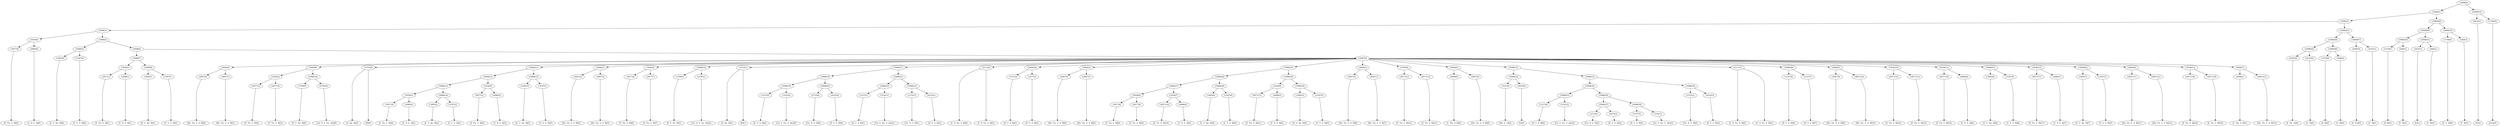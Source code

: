 digraph sample{
"L4977(0)"->"[E  Fis  G  B](0)"
"L4966(0)"->"[C  D  E  A](0)"
"L5036(0)"->"L4977(0)"
"L5036(0)"->"L4966(0)"
"L3495(0)"->"[E  G  Ais  B](0)"
"L3187(0)"->"[C  E  G  B](0)"
"L5068(5)"->"L3495(0)"
"L5068(5)"->"L3187(0)"
"L4977(1)"->"[E  Fis  G  B](1)"
"L4966(1)"->"[C  D  E  A](1)"
"L5036(1)"->"L4977(1)"
"L5036(1)"->"L4966(1)"
"L3495(1)"->"[E  G  Ais  B](1)"
"L3187(1)"->"[C  E  G  B](1)"
"L5068(8)"->"L3495(1)"
"L5068(8)"->"L3187(1)"
"L5068(7)"->"L5036(1)"
"L5068(7)"->"L5068(8)"
"L4907(0)"->"[Dis  Fis  G  A  B](0)"
"L4907(1)"->"[Dis  Fis  G  A  B](1)"
"L4944(0)"->"L4907(0)"
"L4944(0)"->"L4907(1)"
"L4977(2)"->"[E  Fis  G  B](2)"
"L4977(3)"->"[E  Fis  G  B](3)"
"L5036(2)"->"L4977(2)"
"L5036(2)"->"L4977(3)"
"L3709(0)"->"[D  E  Fis  B](0)"
"L4795(0)"->"[Cis  D  E  Fis  Ais](0)"
"L5068(10)"->"L3709(0)"
"L5068(10)"->"L4795(0)"
"L5068(9)"->"L5036(2)"
"L5068(9)"->"L5068(10)"
"L3723(0)"->"[D  Ais  B](0)"
"L3723(0)"->"[B](0)"
"L4977(4)"->"[E  Fis  G  B](4)"
"L4966(2)"->"[C  D  E  A](2)"
"L5036(3)"->"L4977(4)"
"L5036(3)"->"L4966(2)"
"L3495(2)"->"[E  G  Ais  B](2)"
"L3187(2)"->"[C  E  G  B](2)"
"L5068(14)"->"L3495(2)"
"L5068(14)"->"L3187(2)"
"L5068(13)"->"L5036(3)"
"L5068(13)"->"L5068(14)"
"L4977(5)"->"[E  Fis  G  B](5)"
"L4966(3)"->"[C  D  E  A](3)"
"L5036(4)"->"L4977(5)"
"L5036(4)"->"L4966(3)"
"L5068(12)"->"L5068(13)"
"L5068(12)"->"L5036(4)"
"L3495(3)"->"[E  G  Ais  B](3)"
"L3187(3)"->"[C  E  G  B](3)"
"L5068(15)"->"L3495(3)"
"L5068(15)"->"L3187(3)"
"L5068(11)"->"L5068(12)"
"L5068(11)"->"L5068(15)"
"L4907(2)"->"[Dis  Fis  G  A  B](2)"
"L4907(3)"->"[Dis  Fis  G  A  B](3)"
"L4944(1)"->"L4907(2)"
"L4944(1)"->"L4907(3)"
"L4977(6)"->"[E  Fis  G  B](6)"
"L4977(7)"->"[E  Fis  G  B](7)"
"L5036(5)"->"L4977(6)"
"L5036(5)"->"L4977(7)"
"L3709(1)"->"[D  E  Fis  B](1)"
"L4795(1)"->"[Cis  D  E  Fis  Ais](1)"
"L5068(16)"->"L3709(1)"
"L5068(16)"->"L4795(1)"
"L3723(1)"->"[D  Ais  B](1)"
"L3723(1)"->"[B](1)"
"L1237(0)"->"[D  G  A  B](0)"
"L3141(0)"->"[Cis  E  Fis  G  Ais](0)"
"L5068(19)"->"L1237(0)"
"L5068(19)"->"L3141(0)"
"L2722(0)"->"[Cis  D  G  B](0)"
"L4232(0)"->"[D  E  G  B](0)"
"L5068(20)"->"L2722(0)"
"L5068(20)"->"L4232(0)"
"L5068(18)"->"L5068(19)"
"L5068(18)"->"L5068(20)"
"L1237(1)"->"[D  G  A  B](1)"
"L3141(1)"->"[Cis  E  Fis  G  Ais](1)"
"L5068(22)"->"L1237(1)"
"L5068(22)"->"L3141(1)"
"L2722(1)"->"[Cis  D  G  B](1)"
"L4232(1)"->"[D  E  G  B](1)"
"L5068(23)"->"L2722(1)"
"L5068(23)"->"L4232(1)"
"L5068(21)"->"L5068(22)"
"L5068(21)"->"L5068(23)"
"L5068(17)"->"L5068(18)"
"L5068(17)"->"L5068(21)"
"L2111(0)"->"[C  D  Fis  A  B](0)"
"L2111(0)"->"[C  D  Fis  A  B](1)"
"L1237(2)"->"[D  G  A  B](2)"
"L1237(3)"->"[D  G  A  B](3)"
"L5068(24)"->"L1237(2)"
"L5068(24)"->"L1237(3)"
"L4907(4)"->"[Dis  Fis  G  A  B](4)"
"L4907(5)"->"[Dis  Fis  G  A  B](5)"
"L4944(2)"->"L4907(4)"
"L4944(2)"->"L4907(5)"
"L4977(8)"->"[E  Fis  G  B](8)"
"L4977(9)"->"[E  Fis  G  B](9)"
"L5036(6)"->"L4977(8)"
"L5036(6)"->"L4977(9)"
"L4977(10)"->"[E  Fis  G  B](10)"
"L4966(4)"->"[C  D  E  A](4)"
"L5036(7)"->"L4977(10)"
"L5036(7)"->"L4966(4)"
"L5068(27)"->"L5036(6)"
"L5068(27)"->"L5036(7)"
"L3495(4)"->"[E  G  Ais  B](4)"
"L3187(4)"->"[C  E  G  B](4)"
"L5068(28)"->"L3495(4)"
"L5068(28)"->"L3187(4)"
"L5068(26)"->"L5068(27)"
"L5068(26)"->"L5068(28)"
"L4977(11)"->"[E  Fis  G  B](11)"
"L4966(5)"->"[C  D  E  A](5)"
"L5036(8)"->"L4977(11)"
"L5036(8)"->"L4966(5)"
"L3495(5)"->"[E  G  Ais  B](5)"
"L3187(5)"->"[C  E  G  B](5)"
"L5068(30)"->"L3495(5)"
"L5068(30)"->"L3187(5)"
"L5068(29)"->"L5036(8)"
"L5068(29)"->"L5068(30)"
"L5068(25)"->"L5068(26)"
"L5068(25)"->"L5068(29)"
"L4907(6)"->"[Dis  Fis  G  A  B](6)"
"L4907(7)"->"[Dis  Fis  G  A  B](7)"
"L4944(3)"->"L4907(6)"
"L4944(3)"->"L4907(7)"
"L4977(12)"->"[E  Fis  G  B](12)"
"L4977(13)"->"[E  Fis  G  B](13)"
"L5036(9)"->"L4977(12)"
"L5036(9)"->"L4977(13)"
"L4908(0)"->"[C  Dis  A  B](0)"
"L4907(8)"->"[Dis  Fis  G  A  B](8)"
"L4944(4)"->"L4908(0)"
"L4944(4)"->"L4907(8)"
"L3512(0)"->"[Dis  E  G](0)"
"L4435(0)"->"[E](0)"
"L5068(32)"->"L3512(0)"
"L5068(32)"->"L4435(0)"
"L1237(4)"->"[D  G  A  B](4)"
"L3141(2)"->"[Cis  E  Fis  G  Ais](2)"
"L5068(35)"->"L1237(4)"
"L5068(35)"->"L3141(2)"
"L2722(2)"->"[Cis  D  G  B](2)"
"L4232(2)"->"[D  E  G  B](2)"
"L5068(37)"->"L2722(2)"
"L5068(37)"->"L4232(2)"
"L1237(5)"->"[D  G  A  B](5)"
"L3141(3)"->"[Cis  E  Fis  G  Ais](3)"
"L5068(38)"->"L1237(5)"
"L5068(38)"->"L3141(3)"
"L5068(36)"->"L5068(37)"
"L5068(36)"->"L5068(38)"
"L5068(34)"->"L5068(35)"
"L5068(34)"->"L5068(36)"
"L2722(3)"->"[Cis  D  G  B](3)"
"L4232(3)"->"[D  E  G  B](3)"
"L5068(39)"->"L2722(3)"
"L5068(39)"->"L4232(3)"
"L5068(33)"->"L5068(34)"
"L5068(33)"->"L5068(39)"
"L5068(31)"->"L5068(32)"
"L5068(31)"->"L5068(33)"
"L2111(1)"->"[C  D  Fis  A  B](2)"
"L2111(1)"->"[C  D  Fis  A  B](3)"
"L1237(6)"->"[D  G  A  B](6)"
"L1237(7)"->"[D  G  A  B](7)"
"L5068(40)"->"L1237(6)"
"L5068(40)"->"L1237(7)"
"L4907(9)"->"[Dis  Fis  G  A  B](9)"
"L4907(10)"->"[Dis  Fis  G  A  B](10)"
"L4944(5)"->"L4907(9)"
"L4944(5)"->"L4907(10)"
"L4977(14)"->"[E  Fis  G  B](14)"
"L4977(15)"->"[E  Fis  G  B](15)"
"L5036(10)"->"L4977(14)"
"L5036(10)"->"L4977(15)"
"L4977(16)"->"[E  Fis  G  B](16)"
"L4966(6)"->"[C  D  E  A](6)"
"L5036(11)"->"L4977(16)"
"L5036(11)"->"L4966(6)"
"L3495(6)"->"[E  G  Ais  B](6)"
"L3187(6)"->"[C  E  G  B](6)"
"L5068(41)"->"L3495(6)"
"L5068(41)"->"L3187(6)"
"L4977(17)"->"[E  Fis  G  B](17)"
"L4966(7)"->"[C  D  E  A](7)"
"L5036(12)"->"L4977(17)"
"L5036(12)"->"L4966(7)"
"L3495(7)"->"[E  G  Ais  B](7)"
"L3187(7)"->"[C  E  G  B](7)"
"L5068(42)"->"L3495(7)"
"L5068(42)"->"L3187(7)"
"L4907(11)"->"[Dis  Fis  G  A  B](11)"
"L4907(12)"->"[Dis  Fis  G  A  B](12)"
"L4944(6)"->"L4907(11)"
"L4944(6)"->"L4907(12)"
"L4977(18)"->"[E  Fis  G  B](18)"
"L4977(19)"->"[E  Fis  G  B](19)"
"L5036(13)"->"L4977(18)"
"L5036(13)"->"L4977(19)"
"L4908(1)"->"[C  Dis  A  B](1)"
"L4907(13)"->"[Dis  Fis  G  A  B](13)"
"L4944(7)"->"L4908(1)"
"L4944(7)"->"L4907(13)"
"L5067(0)"->"L4944(0)"
"L5067(0)"->"L5068(9)"
"L5067(0)"->"L3723(0)"
"L5067(0)"->"L5068(11)"
"L5067(0)"->"L4944(1)"
"L5067(0)"->"L5036(5)"
"L5067(0)"->"L5068(16)"
"L5067(0)"->"L3723(1)"
"L5067(0)"->"L5068(17)"
"L5067(0)"->"L2111(0)"
"L5067(0)"->"L5068(24)"
"L5067(0)"->"L4944(2)"
"L5067(0)"->"L5068(25)"
"L5067(0)"->"L4944(3)"
"L5067(0)"->"L5036(9)"
"L5067(0)"->"L4944(4)"
"L5067(0)"->"L5068(31)"
"L5067(0)"->"L2111(1)"
"L5067(0)"->"L5068(40)"
"L5067(0)"->"L4944(5)"
"L5067(0)"->"L5036(10)"
"L5067(0)"->"L5036(11)"
"L5067(0)"->"L5068(41)"
"L5067(0)"->"L5036(12)"
"L5067(0)"->"L5068(42)"
"L5067(0)"->"L4944(6)"
"L5067(0)"->"L5036(13)"
"L5067(0)"->"L4944(7)"
"L5068(6)"->"L5068(7)"
"L5068(6)"->"L5067(0)"
"L5068(4)"->"L5068(5)"
"L5068(4)"->"L5068(6)"
"L5068(3)"->"L5036(0)"
"L5068(3)"->"L5068(4)"
"L4502(0)"->"[E  Fis  G](0)"
"L4143(0)"->"[C  D](0)"
"L5068(45)"->"L4502(0)"
"L5068(45)"->"L4143(0)"
"L3378(0)"->"[A  B](0)"
"L844(0)"->"[C  B](0)"
"L5068(46)"->"L3378(0)"
"L5068(46)"->"L844(0)"
"L5068(44)"->"L5068(45)"
"L5068(44)"->"L5068(46)"
"L4405(0)"->"[E  Fis](0)"
"L4143(1)"->"[C  D](1)"
"L5068(47)"->"L4405(0)"
"L5068(47)"->"L4143(1)"
"L5068(43)"->"L5068(44)"
"L5068(43)"->"L5068(47)"
"L5068(2)"->"L5068(3)"
"L5068(2)"->"L5068(43)"
"L3378(1)"->"[A  B](1)"
"L844(1)"->"[C  B](1)"
"L5068(50)"->"L3378(1)"
"L5068(50)"->"L844(1)"
"L4435(1)"->"[E](1)"
"L844(2)"->"[C  B](2)"
"L5068(51)"->"L4435(1)"
"L5068(51)"->"L844(2)"
"L5068(49)"->"L5068(50)"
"L5068(49)"->"L5068(51)"
"L1706(0)"->"[E  G  B](0)"
"L844(3)"->"[C  B](3)"
"L5068(52)"->"L1706(0)"
"L5068(52)"->"L844(3)"
"L5068(48)"->"L5068(49)"
"L5068(48)"->"L5068(52)"
"L5068(1)"->"L5068(2)"
"L5068(1)"->"L5068(48)"
"L4435(2)"->"[E](2)"
"L1350(0)"->"[rest](0)"
"L5068(53)"->"L4435(2)"
"L5068(53)"->"L1350(0)"
"L5068(0)"->"L5068(1)"
"L5068(0)"->"L5068(53)"
{rank = min; "L5068(0)"}
{rank = same; "L5068(1)"; "L5068(53)";}
{rank = same; "L5068(2)"; "L5068(48)"; "L4435(2)"; "L1350(0)";}
{rank = same; "L5068(3)"; "L5068(43)"; "L5068(49)"; "L5068(52)";}
{rank = same; "L5036(0)"; "L5068(4)"; "L5068(44)"; "L5068(47)"; "L5068(50)"; "L5068(51)"; "L1706(0)"; "L844(3)";}
{rank = same; "L4977(0)"; "L4966(0)"; "L5068(5)"; "L5068(6)"; "L5068(45)"; "L5068(46)"; "L4405(0)"; "L4143(1)"; "L3378(1)"; "L844(1)"; "L4435(1)"; "L844(2)";}
{rank = same; "L3495(0)"; "L3187(0)"; "L5068(7)"; "L5067(0)"; "L4502(0)"; "L4143(0)"; "L3378(0)"; "L844(0)";}
{rank = same; "L5036(1)"; "L5068(8)"; "L4944(0)"; "L5068(9)"; "L3723(0)"; "L5068(11)"; "L4944(1)"; "L5036(5)"; "L5068(16)"; "L3723(1)"; "L5068(17)"; "L2111(0)"; "L5068(24)"; "L4944(2)"; "L5068(25)"; "L4944(3)"; "L5036(9)"; "L4944(4)"; "L5068(31)"; "L2111(1)"; "L5068(40)"; "L4944(5)"; "L5036(10)"; "L5036(11)"; "L5068(41)"; "L5036(12)"; "L5068(42)"; "L4944(6)"; "L5036(13)"; "L4944(7)";}
{rank = same; "L4977(1)"; "L4966(1)"; "L3495(1)"; "L3187(1)"; "L4907(0)"; "L4907(1)"; "L5036(2)"; "L5068(10)"; "L5068(12)"; "L5068(15)"; "L4907(2)"; "L4907(3)"; "L4977(6)"; "L4977(7)"; "L3709(1)"; "L4795(1)"; "L5068(18)"; "L5068(21)"; "L1237(2)"; "L1237(3)"; "L4907(4)"; "L4907(5)"; "L5068(26)"; "L5068(29)"; "L4907(6)"; "L4907(7)"; "L4977(12)"; "L4977(13)"; "L4908(0)"; "L4907(8)"; "L5068(32)"; "L5068(33)"; "L1237(6)"; "L1237(7)"; "L4907(9)"; "L4907(10)"; "L4977(14)"; "L4977(15)"; "L4977(16)"; "L4966(6)"; "L3495(6)"; "L3187(6)"; "L4977(17)"; "L4966(7)"; "L3495(7)"; "L3187(7)"; "L4907(11)"; "L4907(12)"; "L4977(18)"; "L4977(19)"; "L4908(1)"; "L4907(13)";}
{rank = same; "L4977(2)"; "L4977(3)"; "L3709(0)"; "L4795(0)"; "L5068(13)"; "L5036(4)"; "L3495(3)"; "L3187(3)"; "L5068(19)"; "L5068(20)"; "L5068(22)"; "L5068(23)"; "L5068(27)"; "L5068(28)"; "L5036(8)"; "L5068(30)"; "L3512(0)"; "L4435(0)"; "L5068(34)"; "L5068(39)";}
{rank = same; "L5036(3)"; "L5068(14)"; "L4977(5)"; "L4966(3)"; "L1237(0)"; "L3141(0)"; "L2722(0)"; "L4232(0)"; "L1237(1)"; "L3141(1)"; "L2722(1)"; "L4232(1)"; "L5036(6)"; "L5036(7)"; "L3495(4)"; "L3187(4)"; "L4977(11)"; "L4966(5)"; "L3495(5)"; "L3187(5)"; "L5068(35)"; "L5068(36)"; "L2722(3)"; "L4232(3)";}
{rank = same; "L4977(4)"; "L4966(2)"; "L3495(2)"; "L3187(2)"; "L4977(8)"; "L4977(9)"; "L4977(10)"; "L4966(4)"; "L1237(4)"; "L3141(2)"; "L5068(37)"; "L5068(38)";}
{rank = same; "L2722(2)"; "L4232(2)"; "L1237(5)"; "L3141(3)";}
{rank = max; "[A  B](0)"; "[A  B](1)"; "[B](0)"; "[B](1)"; "[C  B](0)"; "[C  B](1)"; "[C  B](2)"; "[C  B](3)"; "[C  D  E  A](0)"; "[C  D  E  A](1)"; "[C  D  E  A](2)"; "[C  D  E  A](3)"; "[C  D  E  A](4)"; "[C  D  E  A](5)"; "[C  D  E  A](6)"; "[C  D  E  A](7)"; "[C  D  Fis  A  B](0)"; "[C  D  Fis  A  B](1)"; "[C  D  Fis  A  B](2)"; "[C  D  Fis  A  B](3)"; "[C  D](0)"; "[C  D](1)"; "[C  Dis  A  B](0)"; "[C  Dis  A  B](1)"; "[C  E  G  B](0)"; "[C  E  G  B](1)"; "[C  E  G  B](2)"; "[C  E  G  B](3)"; "[C  E  G  B](4)"; "[C  E  G  B](5)"; "[C  E  G  B](6)"; "[C  E  G  B](7)"; "[Cis  D  E  Fis  Ais](0)"; "[Cis  D  E  Fis  Ais](1)"; "[Cis  D  G  B](0)"; "[Cis  D  G  B](1)"; "[Cis  D  G  B](2)"; "[Cis  D  G  B](3)"; "[Cis  E  Fis  G  Ais](0)"; "[Cis  E  Fis  G  Ais](1)"; "[Cis  E  Fis  G  Ais](2)"; "[Cis  E  Fis  G  Ais](3)"; "[D  Ais  B](0)"; "[D  Ais  B](1)"; "[D  E  Fis  B](0)"; "[D  E  Fis  B](1)"; "[D  E  G  B](0)"; "[D  E  G  B](1)"; "[D  E  G  B](2)"; "[D  E  G  B](3)"; "[D  G  A  B](0)"; "[D  G  A  B](1)"; "[D  G  A  B](2)"; "[D  G  A  B](3)"; "[D  G  A  B](4)"; "[D  G  A  B](5)"; "[D  G  A  B](6)"; "[D  G  A  B](7)"; "[Dis  E  G](0)"; "[Dis  Fis  G  A  B](0)"; "[Dis  Fis  G  A  B](1)"; "[Dis  Fis  G  A  B](10)"; "[Dis  Fis  G  A  B](11)"; "[Dis  Fis  G  A  B](12)"; "[Dis  Fis  G  A  B](13)"; "[Dis  Fis  G  A  B](2)"; "[Dis  Fis  G  A  B](3)"; "[Dis  Fis  G  A  B](4)"; "[Dis  Fis  G  A  B](5)"; "[Dis  Fis  G  A  B](6)"; "[Dis  Fis  G  A  B](7)"; "[Dis  Fis  G  A  B](8)"; "[Dis  Fis  G  A  B](9)"; "[E  Fis  G  B](0)"; "[E  Fis  G  B](1)"; "[E  Fis  G  B](10)"; "[E  Fis  G  B](11)"; "[E  Fis  G  B](12)"; "[E  Fis  G  B](13)"; "[E  Fis  G  B](14)"; "[E  Fis  G  B](15)"; "[E  Fis  G  B](16)"; "[E  Fis  G  B](17)"; "[E  Fis  G  B](18)"; "[E  Fis  G  B](19)"; "[E  Fis  G  B](2)"; "[E  Fis  G  B](3)"; "[E  Fis  G  B](4)"; "[E  Fis  G  B](5)"; "[E  Fis  G  B](6)"; "[E  Fis  G  B](7)"; "[E  Fis  G  B](8)"; "[E  Fis  G  B](9)"; "[E  Fis  G](0)"; "[E  Fis](0)"; "[E  G  Ais  B](0)"; "[E  G  Ais  B](1)"; "[E  G  Ais  B](2)"; "[E  G  Ais  B](3)"; "[E  G  Ais  B](4)"; "[E  G  Ais  B](5)"; "[E  G  Ais  B](6)"; "[E  G  Ais  B](7)"; "[E  G  B](0)"; "[E](0)"; "[E](1)"; "[E](2)"; "[rest](0)";}
}